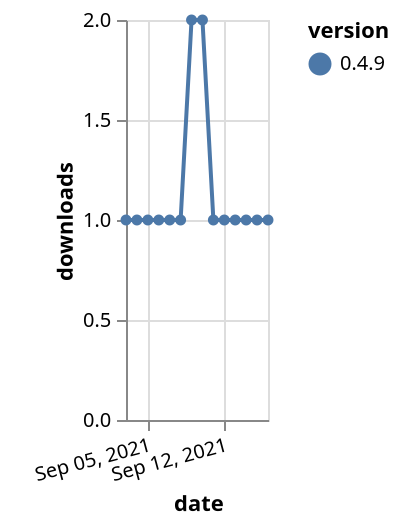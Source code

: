 {"$schema": "https://vega.github.io/schema/vega-lite/v5.json", "description": "A simple bar chart with embedded data.", "data": {"values": [{"date": "2021-09-03", "total": 140, "delta": 1, "version": "0.4.9"}, {"date": "2021-09-04", "total": 141, "delta": 1, "version": "0.4.9"}, {"date": "2021-09-05", "total": 142, "delta": 1, "version": "0.4.9"}, {"date": "2021-09-06", "total": 143, "delta": 1, "version": "0.4.9"}, {"date": "2021-09-07", "total": 144, "delta": 1, "version": "0.4.9"}, {"date": "2021-09-08", "total": 145, "delta": 1, "version": "0.4.9"}, {"date": "2021-09-09", "total": 147, "delta": 2, "version": "0.4.9"}, {"date": "2021-09-10", "total": 149, "delta": 2, "version": "0.4.9"}, {"date": "2021-09-11", "total": 150, "delta": 1, "version": "0.4.9"}, {"date": "2021-09-12", "total": 151, "delta": 1, "version": "0.4.9"}, {"date": "2021-09-13", "total": 152, "delta": 1, "version": "0.4.9"}, {"date": "2021-09-14", "total": 153, "delta": 1, "version": "0.4.9"}, {"date": "2021-09-15", "total": 154, "delta": 1, "version": "0.4.9"}, {"date": "2021-09-16", "total": 155, "delta": 1, "version": "0.4.9"}]}, "width": "container", "mark": {"type": "line", "point": {"filled": true}}, "encoding": {"x": {"field": "date", "type": "temporal", "timeUnit": "yearmonthdate", "title": "date", "axis": {"labelAngle": -15}}, "y": {"field": "delta", "type": "quantitative", "title": "downloads"}, "color": {"field": "version", "type": "nominal"}, "tooltip": {"field": "delta"}}}